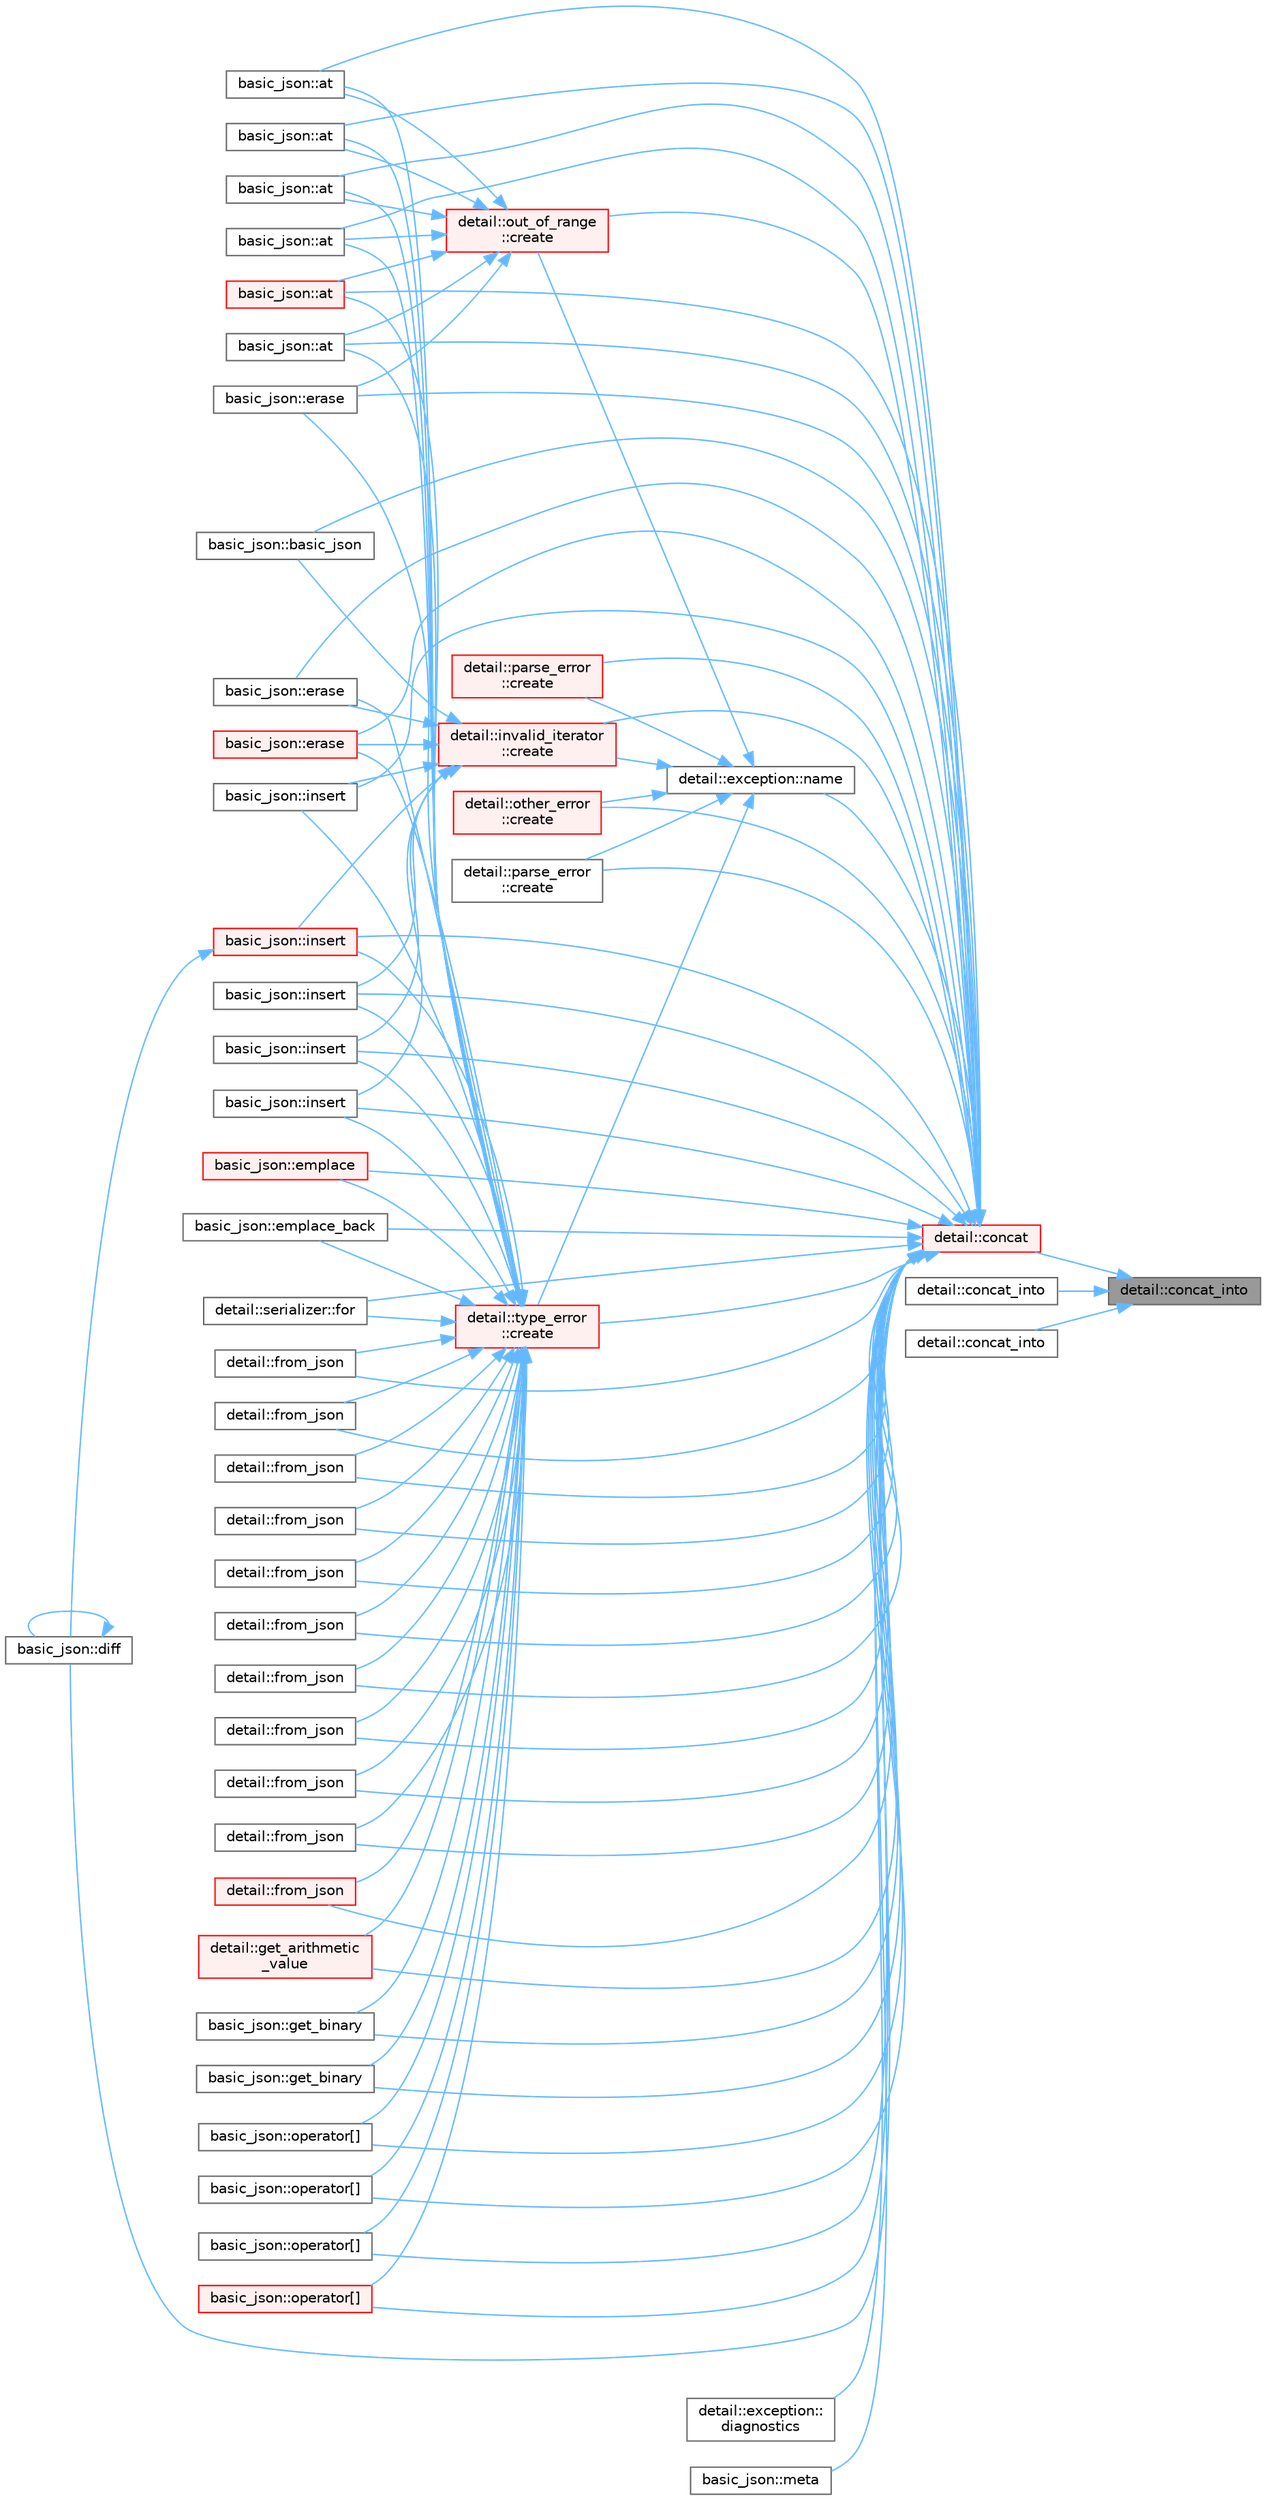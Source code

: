 digraph "detail::concat_into"
{
 // LATEX_PDF_SIZE
  bgcolor="transparent";
  edge [fontname=Helvetica,fontsize=10,labelfontname=Helvetica,labelfontsize=10];
  node [fontname=Helvetica,fontsize=10,shape=box,height=0.2,width=0.4];
  rankdir="RL";
  Node1 [id="Node000001",label="detail::concat_into",height=0.2,width=0.4,color="gray40", fillcolor="grey60", style="filled", fontcolor="black",tooltip=" "];
  Node1 -> Node2 [id="edge1_Node000001_Node000002",dir="back",color="steelblue1",style="solid",tooltip=" "];
  Node2 [id="Node000002",label="detail::concat",height=0.2,width=0.4,color="red", fillcolor="#FFF0F0", style="filled",URL="$namespacedetail.html#a266fb3d4bf633ad6c506434cc91164da",tooltip=" "];
  Node2 -> Node3 [id="edge2_Node000002_Node000003",dir="back",color="steelblue1",style="solid",tooltip=" "];
  Node3 [id="Node000003",label="basic_json::at",height=0.2,width=0.4,color="grey40", fillcolor="white", style="filled",URL="$classbasic__json.html#aedf1894e1b70a4caebd95adec60e845a",tooltip="access specified object element with bounds checking"];
  Node2 -> Node4 [id="edge3_Node000002_Node000004",dir="back",color="steelblue1",style="solid",tooltip=" "];
  Node4 [id="Node000004",label="basic_json::at",height=0.2,width=0.4,color="grey40", fillcolor="white", style="filled",URL="$classbasic__json.html#afc32b953a4e343dc7f8ab3465743f399",tooltip="access specified object element with bounds checking"];
  Node2 -> Node5 [id="edge4_Node000002_Node000005",dir="back",color="steelblue1",style="solid",tooltip=" "];
  Node5 [id="Node000005",label="basic_json::at",height=0.2,width=0.4,color="grey40", fillcolor="white", style="filled",URL="$classbasic__json.html#afc69e86b65aa8b571ccad9d581ca5a2b",tooltip="access specified object element with bounds checking"];
  Node2 -> Node6 [id="edge5_Node000002_Node000006",dir="back",color="steelblue1",style="solid",tooltip=" "];
  Node6 [id="Node000006",label="basic_json::at",height=0.2,width=0.4,color="grey40", fillcolor="white", style="filled",URL="$classbasic__json.html#aee87279fb115f6d57967e6e8f5542faa",tooltip="access specified object element with bounds checking"];
  Node2 -> Node7 [id="edge6_Node000002_Node000007",dir="back",color="steelblue1",style="solid",tooltip=" "];
  Node7 [id="Node000007",label="basic_json::at",height=0.2,width=0.4,color="red", fillcolor="#FFF0F0", style="filled",URL="$classbasic__json.html#a603779687f401ad11de45f8397f92296",tooltip="access specified array element with bounds checking"];
  Node2 -> Node10 [id="edge7_Node000002_Node000010",dir="back",color="steelblue1",style="solid",tooltip=" "];
  Node10 [id="Node000010",label="basic_json::at",height=0.2,width=0.4,color="grey40", fillcolor="white", style="filled",URL="$classbasic__json.html#a98e6b7245d17021327eb3962d73ccc54",tooltip="access specified array element with bounds checking"];
  Node2 -> Node11 [id="edge8_Node000002_Node000011",dir="back",color="steelblue1",style="solid",tooltip=" "];
  Node11 [id="Node000011",label="basic_json::basic_json",height=0.2,width=0.4,color="grey40", fillcolor="white", style="filled",URL="$classbasic__json.html#a12f2c1a11dd6e84196132ea77a99572a",tooltip="construct a JSON container given an iterator range"];
  Node2 -> Node12 [id="edge9_Node000002_Node000012",dir="back",color="steelblue1",style="solid",tooltip=" "];
  Node12 [id="Node000012",label="detail::parse_error\l::create",height=0.2,width=0.4,color="red", fillcolor="#FFF0F0", style="filled",URL="$classdetail_1_1parse__error.html#a07046ea9f33d28f120af188ed674d6df",tooltip="create a parse error exception"];
  Node2 -> Node17 [id="edge10_Node000002_Node000017",dir="back",color="steelblue1",style="solid",tooltip=" "];
  Node17 [id="Node000017",label="detail::invalid_iterator\l::create",height=0.2,width=0.4,color="red", fillcolor="#FFF0F0", style="filled",URL="$classdetail_1_1invalid__iterator.html#a35d0b713b151188622791891314949f9",tooltip=" "];
  Node17 -> Node11 [id="edge11_Node000017_Node000011",dir="back",color="steelblue1",style="solid",tooltip=" "];
  Node17 -> Node18 [id="edge12_Node000017_Node000018",dir="back",color="steelblue1",style="solid",tooltip=" "];
  Node18 [id="Node000018",label="basic_json::erase",height=0.2,width=0.4,color="grey40", fillcolor="white", style="filled",URL="$classbasic__json.html#a151124c5b91ecb1278c7e191053ce9ca",tooltip="remove elements given an iterator range"];
  Node17 -> Node19 [id="edge13_Node000017_Node000019",dir="back",color="steelblue1",style="solid",tooltip=" "];
  Node19 [id="Node000019",label="basic_json::erase",height=0.2,width=0.4,color="red", fillcolor="#FFF0F0", style="filled",URL="$classbasic__json.html#a7a5ed019983b582705ef5ee43d15ca24",tooltip="remove element given an iterator"];
  Node17 -> Node21 [id="edge14_Node000017_Node000021",dir="back",color="steelblue1",style="solid",tooltip=" "];
  Node21 [id="Node000021",label="basic_json::insert",height=0.2,width=0.4,color="grey40", fillcolor="white", style="filled",URL="$classbasic__json.html#a797b7b5589862535c88b9604c88d8d3e",tooltip="inserts range of elements into object"];
  Node17 -> Node22 [id="edge15_Node000017_Node000022",dir="back",color="steelblue1",style="solid",tooltip=" "];
  Node22 [id="Node000022",label="basic_json::insert",height=0.2,width=0.4,color="red", fillcolor="#FFF0F0", style="filled",URL="$classbasic__json.html#a4467ec0c7679150140f9d2f85e95bf4b",tooltip="inserts element into array"];
  Node22 -> Node23 [id="edge16_Node000022_Node000023",dir="back",color="steelblue1",style="solid",tooltip=" "];
  Node23 [id="Node000023",label="basic_json::diff",height=0.2,width=0.4,color="grey40", fillcolor="white", style="filled",URL="$classbasic__json.html#aff2204c04cd35b2cef35f44b2b93ffc7",tooltip="creates a diff as a JSON patch"];
  Node23 -> Node23 [id="edge17_Node000023_Node000023",dir="back",color="steelblue1",style="solid",tooltip=" "];
  Node17 -> Node25 [id="edge18_Node000017_Node000025",dir="back",color="steelblue1",style="solid",tooltip=" "];
  Node25 [id="Node000025",label="basic_json::insert",height=0.2,width=0.4,color="grey40", fillcolor="white", style="filled",URL="$classbasic__json.html#af30d7fc224999adeaa9e4dcd81db0f05",tooltip="inserts range of elements into array"];
  Node17 -> Node26 [id="edge19_Node000017_Node000026",dir="back",color="steelblue1",style="solid",tooltip=" "];
  Node26 [id="Node000026",label="basic_json::insert",height=0.2,width=0.4,color="grey40", fillcolor="white", style="filled",URL="$classbasic__json.html#a3b25eeb503c9f30322b966af0451da38",tooltip="inserts elements from initializer list into array"];
  Node17 -> Node27 [id="edge20_Node000017_Node000027",dir="back",color="steelblue1",style="solid",tooltip=" "];
  Node27 [id="Node000027",label="basic_json::insert",height=0.2,width=0.4,color="grey40", fillcolor="white", style="filled",URL="$classbasic__json.html#a1d7b302f4e6249b8b28dcfbebd934600",tooltip="inserts copies of element into array"];
  Node2 -> Node41 [id="edge21_Node000002_Node000041",dir="back",color="steelblue1",style="solid",tooltip=" "];
  Node41 [id="Node000041",label="detail::type_error\l::create",height=0.2,width=0.4,color="red", fillcolor="#FFF0F0", style="filled",URL="$classdetail_1_1type__error.html#a2d25372628cf1e09ec67718f4bc42762",tooltip=" "];
  Node41 -> Node3 [id="edge22_Node000041_Node000003",dir="back",color="steelblue1",style="solid",tooltip=" "];
  Node41 -> Node4 [id="edge23_Node000041_Node000004",dir="back",color="steelblue1",style="solid",tooltip=" "];
  Node41 -> Node5 [id="edge24_Node000041_Node000005",dir="back",color="steelblue1",style="solid",tooltip=" "];
  Node41 -> Node6 [id="edge25_Node000041_Node000006",dir="back",color="steelblue1",style="solid",tooltip=" "];
  Node41 -> Node7 [id="edge26_Node000041_Node000007",dir="back",color="steelblue1",style="solid",tooltip=" "];
  Node41 -> Node10 [id="edge27_Node000041_Node000010",dir="back",color="steelblue1",style="solid",tooltip=" "];
  Node41 -> Node43 [id="edge28_Node000041_Node000043",dir="back",color="steelblue1",style="solid",tooltip=" "];
  Node43 [id="Node000043",label="basic_json::emplace",height=0.2,width=0.4,color="red", fillcolor="#FFF0F0", style="filled",URL="$classbasic__json.html#a3e70795da670f11ad7925407d0a7d83c",tooltip="add an object to an object if key does not exist"];
  Node41 -> Node44 [id="edge29_Node000041_Node000044",dir="back",color="steelblue1",style="solid",tooltip=" "];
  Node44 [id="Node000044",label="basic_json::emplace_back",height=0.2,width=0.4,color="grey40", fillcolor="white", style="filled",URL="$classbasic__json.html#a7ad89dd8715111483428ecf8534b9393",tooltip="add an object to an array"];
  Node41 -> Node45 [id="edge30_Node000041_Node000045",dir="back",color="steelblue1",style="solid",tooltip=" "];
  Node45 [id="Node000045",label="basic_json::erase",height=0.2,width=0.4,color="grey40", fillcolor="white", style="filled",URL="$classbasic__json.html#a0e480e9d2391485c79747bb756628f61",tooltip="remove element from a JSON array given an index"];
  Node41 -> Node18 [id="edge31_Node000041_Node000018",dir="back",color="steelblue1",style="solid",tooltip=" "];
  Node41 -> Node19 [id="edge32_Node000041_Node000019",dir="back",color="steelblue1",style="solid",tooltip=" "];
  Node41 -> Node46 [id="edge33_Node000041_Node000046",dir="back",color="steelblue1",style="solid",tooltip=" "];
  Node46 [id="Node000046",label="detail::serializer::for",height=0.2,width=0.4,color="grey40", fillcolor="white", style="filled",URL="$classdetail_1_1serializer.html#a491abc2de2affbc9c3490bde110b7f07",tooltip=" "];
  Node41 -> Node47 [id="edge34_Node000041_Node000047",dir="back",color="steelblue1",style="solid",tooltip=" "];
  Node47 [id="Node000047",label="detail::from_json",height=0.2,width=0.4,color="grey40", fillcolor="white", style="filled",URL="$namespacedetail.html#a5679c0faebc99f95ebfd2cb33406cdfc",tooltip=" "];
  Node41 -> Node48 [id="edge35_Node000041_Node000048",dir="back",color="steelblue1",style="solid",tooltip=" "];
  Node48 [id="Node000048",label="detail::from_json",height=0.2,width=0.4,color="grey40", fillcolor="white", style="filled",URL="$namespacedetail.html#a65752fffa784667e7b4ea8bdd0ec6669",tooltip=" "];
  Node41 -> Node49 [id="edge36_Node000041_Node000049",dir="back",color="steelblue1",style="solid",tooltip=" "];
  Node49 [id="Node000049",label="detail::from_json",height=0.2,width=0.4,color="grey40", fillcolor="white", style="filled",URL="$namespacedetail.html#a906affddceb2daa6a462c5c02ce53761",tooltip=" "];
  Node41 -> Node50 [id="edge37_Node000041_Node000050",dir="back",color="steelblue1",style="solid",tooltip=" "];
  Node50 [id="Node000050",label="detail::from_json",height=0.2,width=0.4,color="grey40", fillcolor="white", style="filled",URL="$namespacedetail.html#aa1a92ab7f5de728919535b5714a4eda6",tooltip=" "];
  Node41 -> Node51 [id="edge38_Node000041_Node000051",dir="back",color="steelblue1",style="solid",tooltip=" "];
  Node51 [id="Node000051",label="detail::from_json",height=0.2,width=0.4,color="grey40", fillcolor="white", style="filled",URL="$namespacedetail.html#a6b60b3f3a22e35323af3ecbb1d7e2464",tooltip=" "];
  Node41 -> Node52 [id="edge39_Node000041_Node000052",dir="back",color="steelblue1",style="solid",tooltip=" "];
  Node52 [id="Node000052",label="detail::from_json",height=0.2,width=0.4,color="grey40", fillcolor="white", style="filled",URL="$namespacedetail.html#a1dee67b2f27eb606b7174ff7e7e56c49",tooltip=" "];
  Node41 -> Node53 [id="edge40_Node000041_Node000053",dir="back",color="steelblue1",style="solid",tooltip=" "];
  Node53 [id="Node000053",label="detail::from_json",height=0.2,width=0.4,color="grey40", fillcolor="white", style="filled",URL="$namespacedetail.html#aa0e2a2cdcf751b91b3fd1384add531cd",tooltip=" "];
  Node41 -> Node54 [id="edge41_Node000041_Node000054",dir="back",color="steelblue1",style="solid",tooltip=" "];
  Node54 [id="Node000054",label="detail::from_json",height=0.2,width=0.4,color="grey40", fillcolor="white", style="filled",URL="$namespacedetail.html#a0ad294bce6911925bbb3afaaf5cafb50",tooltip=" "];
  Node41 -> Node55 [id="edge42_Node000041_Node000055",dir="back",color="steelblue1",style="solid",tooltip=" "];
  Node55 [id="Node000055",label="detail::from_json",height=0.2,width=0.4,color="grey40", fillcolor="white", style="filled",URL="$namespacedetail.html#ae1f62aac7ce53a789f545f54e41e8926",tooltip=" "];
  Node41 -> Node56 [id="edge43_Node000041_Node000056",dir="back",color="steelblue1",style="solid",tooltip=" "];
  Node56 [id="Node000056",label="detail::from_json",height=0.2,width=0.4,color="grey40", fillcolor="white", style="filled",URL="$namespacedetail.html#a0b01c920706dca5df2940f1f09728db3",tooltip=" "];
  Node41 -> Node57 [id="edge44_Node000041_Node000057",dir="back",color="steelblue1",style="solid",tooltip=" "];
  Node57 [id="Node000057",label="detail::from_json",height=0.2,width=0.4,color="red", fillcolor="#FFF0F0", style="filled",URL="$namespacedetail.html#ac8fc7fc4703cbd8edd7bb43a94adf92b",tooltip=" "];
  Node41 -> Node59 [id="edge45_Node000041_Node000059",dir="back",color="steelblue1",style="solid",tooltip=" "];
  Node59 [id="Node000059",label="detail::get_arithmetic\l_value",height=0.2,width=0.4,color="red", fillcolor="#FFF0F0", style="filled",URL="$namespacedetail.html#ad10dc6af43ec8e72954eb2ac08c8698b",tooltip=" "];
  Node41 -> Node64 [id="edge46_Node000041_Node000064",dir="back",color="steelblue1",style="solid",tooltip=" "];
  Node64 [id="Node000064",label="basic_json::get_binary",height=0.2,width=0.4,color="grey40", fillcolor="white", style="filled",URL="$classbasic__json.html#aa4401911681258520903f3c374a9e994",tooltip="get a binary value"];
  Node41 -> Node65 [id="edge47_Node000041_Node000065",dir="back",color="steelblue1",style="solid",tooltip=" "];
  Node65 [id="Node000065",label="basic_json::get_binary",height=0.2,width=0.4,color="grey40", fillcolor="white", style="filled",URL="$classbasic__json.html#a44b4244ff0e901156adfad7b027232de",tooltip="get a binary value"];
  Node41 -> Node21 [id="edge48_Node000041_Node000021",dir="back",color="steelblue1",style="solid",tooltip=" "];
  Node41 -> Node22 [id="edge49_Node000041_Node000022",dir="back",color="steelblue1",style="solid",tooltip=" "];
  Node41 -> Node25 [id="edge50_Node000041_Node000025",dir="back",color="steelblue1",style="solid",tooltip=" "];
  Node41 -> Node26 [id="edge51_Node000041_Node000026",dir="back",color="steelblue1",style="solid",tooltip=" "];
  Node41 -> Node27 [id="edge52_Node000041_Node000027",dir="back",color="steelblue1",style="solid",tooltip=" "];
  Node41 -> Node66 [id="edge53_Node000041_Node000066",dir="back",color="steelblue1",style="solid",tooltip=" "];
  Node66 [id="Node000066",label="basic_json::operator[]",height=0.2,width=0.4,color="grey40", fillcolor="white", style="filled",URL="$classbasic__json.html#af57b78559cad28275bc515bb2a072605",tooltip="access specified object element"];
  Node41 -> Node67 [id="edge54_Node000041_Node000067",dir="back",color="steelblue1",style="solid",tooltip=" "];
  Node67 [id="Node000067",label="basic_json::operator[]",height=0.2,width=0.4,color="grey40", fillcolor="white", style="filled",URL="$classbasic__json.html#a5a7e1bd642902ec90f118f00d48c024d",tooltip="access specified object element"];
  Node41 -> Node68 [id="edge55_Node000041_Node000068",dir="back",color="steelblue1",style="solid",tooltip=" "];
  Node68 [id="Node000068",label="basic_json::operator[]",height=0.2,width=0.4,color="grey40", fillcolor="white", style="filled",URL="$classbasic__json.html#afb04aaee2ee66a6c822aaad827123314",tooltip="access specified object element"];
  Node41 -> Node69 [id="edge56_Node000041_Node000069",dir="back",color="steelblue1",style="solid",tooltip=" "];
  Node69 [id="Node000069",label="basic_json::operator[]",height=0.2,width=0.4,color="red", fillcolor="#FFF0F0", style="filled",URL="$classbasic__json.html#aa3dfeae16fa9a8ec1390a27d6a4a58b3",tooltip="access specified array element"];
  Node2 -> Node96 [id="edge57_Node000002_Node000096",dir="back",color="steelblue1",style="solid",tooltip=" "];
  Node96 [id="Node000096",label="detail::out_of_range\l::create",height=0.2,width=0.4,color="red", fillcolor="#FFF0F0", style="filled",URL="$classdetail_1_1out__of__range.html#a79ea0d3ec02a853629dc827e045ecff5",tooltip=" "];
  Node96 -> Node3 [id="edge58_Node000096_Node000003",dir="back",color="steelblue1",style="solid",tooltip=" "];
  Node96 -> Node4 [id="edge59_Node000096_Node000004",dir="back",color="steelblue1",style="solid",tooltip=" "];
  Node96 -> Node5 [id="edge60_Node000096_Node000005",dir="back",color="steelblue1",style="solid",tooltip=" "];
  Node96 -> Node6 [id="edge61_Node000096_Node000006",dir="back",color="steelblue1",style="solid",tooltip=" "];
  Node96 -> Node7 [id="edge62_Node000096_Node000007",dir="back",color="steelblue1",style="solid",tooltip=" "];
  Node96 -> Node10 [id="edge63_Node000096_Node000010",dir="back",color="steelblue1",style="solid",tooltip=" "];
  Node96 -> Node45 [id="edge64_Node000096_Node000045",dir="back",color="steelblue1",style="solid",tooltip=" "];
  Node2 -> Node100 [id="edge65_Node000002_Node000100",dir="back",color="steelblue1",style="solid",tooltip=" "];
  Node100 [id="Node000100",label="detail::other_error\l::create",height=0.2,width=0.4,color="red", fillcolor="#FFF0F0", style="filled",URL="$classdetail_1_1other__error.html#a687565ec69bfdf7a15f9a672038b0f0f",tooltip=" "];
  Node2 -> Node101 [id="edge66_Node000002_Node000101",dir="back",color="steelblue1",style="solid",tooltip=" "];
  Node101 [id="Node000101",label="detail::parse_error\l::create",height=0.2,width=0.4,color="grey40", fillcolor="white", style="filled",URL="$classdetail_1_1parse__error.html#a55b7ac869c65efd530fbf3dee18c5e9c",tooltip=" "];
  Node2 -> Node102 [id="edge67_Node000002_Node000102",dir="back",color="steelblue1",style="solid",tooltip=" "];
  Node102 [id="Node000102",label="detail::exception::\ldiagnostics",height=0.2,width=0.4,color="grey40", fillcolor="white", style="filled",URL="$classdetail_1_1exception.html#af3739c53fe56a1712754d13dfa561f80",tooltip=" "];
  Node2 -> Node23 [id="edge68_Node000002_Node000023",dir="back",color="steelblue1",style="solid",tooltip=" "];
  Node2 -> Node43 [id="edge69_Node000002_Node000043",dir="back",color="steelblue1",style="solid",tooltip=" "];
  Node2 -> Node44 [id="edge70_Node000002_Node000044",dir="back",color="steelblue1",style="solid",tooltip=" "];
  Node2 -> Node45 [id="edge71_Node000002_Node000045",dir="back",color="steelblue1",style="solid",tooltip=" "];
  Node2 -> Node18 [id="edge72_Node000002_Node000018",dir="back",color="steelblue1",style="solid",tooltip=" "];
  Node2 -> Node19 [id="edge73_Node000002_Node000019",dir="back",color="steelblue1",style="solid",tooltip=" "];
  Node2 -> Node46 [id="edge74_Node000002_Node000046",dir="back",color="steelblue1",style="solid",tooltip=" "];
  Node2 -> Node47 [id="edge75_Node000002_Node000047",dir="back",color="steelblue1",style="solid",tooltip=" "];
  Node2 -> Node48 [id="edge76_Node000002_Node000048",dir="back",color="steelblue1",style="solid",tooltip=" "];
  Node2 -> Node49 [id="edge77_Node000002_Node000049",dir="back",color="steelblue1",style="solid",tooltip=" "];
  Node2 -> Node50 [id="edge78_Node000002_Node000050",dir="back",color="steelblue1",style="solid",tooltip=" "];
  Node2 -> Node51 [id="edge79_Node000002_Node000051",dir="back",color="steelblue1",style="solid",tooltip=" "];
  Node2 -> Node52 [id="edge80_Node000002_Node000052",dir="back",color="steelblue1",style="solid",tooltip=" "];
  Node2 -> Node53 [id="edge81_Node000002_Node000053",dir="back",color="steelblue1",style="solid",tooltip=" "];
  Node2 -> Node54 [id="edge82_Node000002_Node000054",dir="back",color="steelblue1",style="solid",tooltip=" "];
  Node2 -> Node55 [id="edge83_Node000002_Node000055",dir="back",color="steelblue1",style="solid",tooltip=" "];
  Node2 -> Node56 [id="edge84_Node000002_Node000056",dir="back",color="steelblue1",style="solid",tooltip=" "];
  Node2 -> Node57 [id="edge85_Node000002_Node000057",dir="back",color="steelblue1",style="solid",tooltip=" "];
  Node2 -> Node59 [id="edge86_Node000002_Node000059",dir="back",color="steelblue1",style="solid",tooltip=" "];
  Node2 -> Node64 [id="edge87_Node000002_Node000064",dir="back",color="steelblue1",style="solid",tooltip=" "];
  Node2 -> Node65 [id="edge88_Node000002_Node000065",dir="back",color="steelblue1",style="solid",tooltip=" "];
  Node2 -> Node21 [id="edge89_Node000002_Node000021",dir="back",color="steelblue1",style="solid",tooltip=" "];
  Node2 -> Node22 [id="edge90_Node000002_Node000022",dir="back",color="steelblue1",style="solid",tooltip=" "];
  Node2 -> Node25 [id="edge91_Node000002_Node000025",dir="back",color="steelblue1",style="solid",tooltip=" "];
  Node2 -> Node26 [id="edge92_Node000002_Node000026",dir="back",color="steelblue1",style="solid",tooltip=" "];
  Node2 -> Node27 [id="edge93_Node000002_Node000027",dir="back",color="steelblue1",style="solid",tooltip=" "];
  Node2 -> Node103 [id="edge94_Node000002_Node000103",dir="back",color="steelblue1",style="solid",tooltip=" "];
  Node103 [id="Node000103",label="basic_json::meta",height=0.2,width=0.4,color="grey40", fillcolor="white", style="filled",URL="$classbasic__json.html#a08303da85f75965764bb0c8d8b79a449",tooltip="returns version information on the library"];
  Node2 -> Node104 [id="edge95_Node000002_Node000104",dir="back",color="steelblue1",style="solid",tooltip=" "];
  Node104 [id="Node000104",label="detail::exception::name",height=0.2,width=0.4,color="grey40", fillcolor="white", style="filled",URL="$classdetail_1_1exception.html#a8f1eb56b9964c8dd84d89d0da98d883b",tooltip=" "];
  Node104 -> Node12 [id="edge96_Node000104_Node000012",dir="back",color="steelblue1",style="solid",tooltip=" "];
  Node104 -> Node17 [id="edge97_Node000104_Node000017",dir="back",color="steelblue1",style="solid",tooltip=" "];
  Node104 -> Node41 [id="edge98_Node000104_Node000041",dir="back",color="steelblue1",style="solid",tooltip=" "];
  Node104 -> Node96 [id="edge99_Node000104_Node000096",dir="back",color="steelblue1",style="solid",tooltip=" "];
  Node104 -> Node100 [id="edge100_Node000104_Node000100",dir="back",color="steelblue1",style="solid",tooltip=" "];
  Node104 -> Node101 [id="edge101_Node000104_Node000101",dir="back",color="steelblue1",style="solid",tooltip=" "];
  Node2 -> Node66 [id="edge102_Node000002_Node000066",dir="back",color="steelblue1",style="solid",tooltip=" "];
  Node2 -> Node67 [id="edge103_Node000002_Node000067",dir="back",color="steelblue1",style="solid",tooltip=" "];
  Node2 -> Node68 [id="edge104_Node000002_Node000068",dir="back",color="steelblue1",style="solid",tooltip=" "];
  Node2 -> Node69 [id="edge105_Node000002_Node000069",dir="back",color="steelblue1",style="solid",tooltip=" "];
  Node1 -> Node109 [id="edge106_Node000001_Node000109",dir="back",color="steelblue1",style="solid",tooltip=" "];
  Node109 [id="Node000109",label="detail::concat_into",height=0.2,width=0.4,color="grey40", fillcolor="white", style="filled",URL="$namespacedetail.html#aa16fc2d4a149a0e3ac68ceb98b153815",tooltip=" "];
  Node1 -> Node110 [id="edge107_Node000001_Node000110",dir="back",color="steelblue1",style="solid",tooltip=" "];
  Node110 [id="Node000110",label="detail::concat_into",height=0.2,width=0.4,color="grey40", fillcolor="white", style="filled",URL="$namespacedetail.html#a78434fad7c03e66afdd06a6df628315a",tooltip=" "];
}
